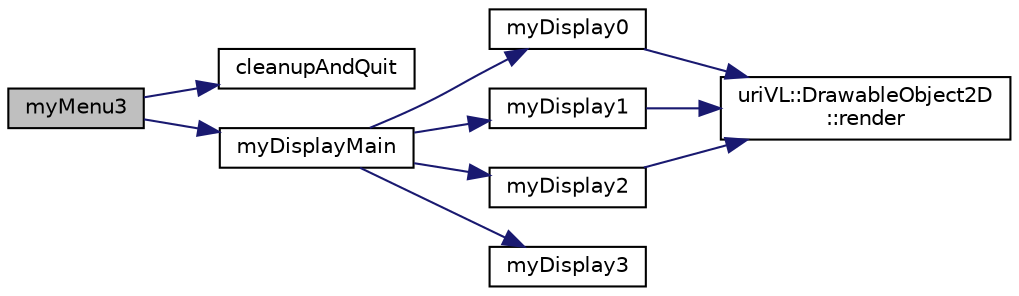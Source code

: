digraph "myMenu3"
{
  edge [fontname="Helvetica",fontsize="10",labelfontname="Helvetica",labelfontsize="10"];
  node [fontname="Helvetica",fontsize="10",shape=record];
  rankdir="LR";
  Node1 [label="myMenu3",height=0.2,width=0.4,color="black", fillcolor="grey75", style="filled", fontcolor="black"];
  Node1 -> Node2 [color="midnightblue",fontsize="10",style="solid",fontname="Helvetica"];
  Node2 [label="cleanupAndQuit",height=0.2,width=0.4,color="black", fillcolor="white", style="filled",URL="$patternCreation__main_8cpp.html#ab5774c0c168c63ad4c75e9bf6f09e72b"];
  Node1 -> Node3 [color="midnightblue",fontsize="10",style="solid",fontname="Helvetica"];
  Node3 [label="myDisplayMain",height=0.2,width=0.4,color="black", fillcolor="white", style="filled",URL="$patternCreation__main_8cpp.html#af86ee6d7809b6842c4e285d141d718a7"];
  Node3 -> Node4 [color="midnightblue",fontsize="10",style="solid",fontname="Helvetica"];
  Node4 [label="myDisplay0",height=0.2,width=0.4,color="black", fillcolor="white", style="filled",URL="$patternCreation__main_8cpp.html#a203e370232115e0fd93fae4a255d9d7d"];
  Node4 -> Node5 [color="midnightblue",fontsize="10",style="solid",fontname="Helvetica"];
  Node5 [label="uriVL::DrawableObject2D\l::render",height=0.2,width=0.4,color="black", fillcolor="white", style="filled",URL="$classuriVL_1_1DrawableObject2D.html#ac8e503cfade891e7ac2a25467cb7d24a",tooltip="Renders the object at the default depth and (0, 0) location. "];
  Node3 -> Node6 [color="midnightblue",fontsize="10",style="solid",fontname="Helvetica"];
  Node6 [label="myDisplay1",height=0.2,width=0.4,color="black", fillcolor="white", style="filled",URL="$patternCreation__main_8cpp.html#a7af0867a250b60f1375c843341bc40b6"];
  Node6 -> Node5 [color="midnightblue",fontsize="10",style="solid",fontname="Helvetica"];
  Node3 -> Node7 [color="midnightblue",fontsize="10",style="solid",fontname="Helvetica"];
  Node7 [label="myDisplay2",height=0.2,width=0.4,color="black", fillcolor="white", style="filled",URL="$patternCreation__main_8cpp.html#a77634c375a18c94063bc5f225fdd2c6b"];
  Node7 -> Node5 [color="midnightblue",fontsize="10",style="solid",fontname="Helvetica"];
  Node3 -> Node8 [color="midnightblue",fontsize="10",style="solid",fontname="Helvetica"];
  Node8 [label="myDisplay3",height=0.2,width=0.4,color="black", fillcolor="white", style="filled",URL="$patternCreation__main_8cpp.html#aefcbd7b72ee22e422927277f895f0d06"];
}
